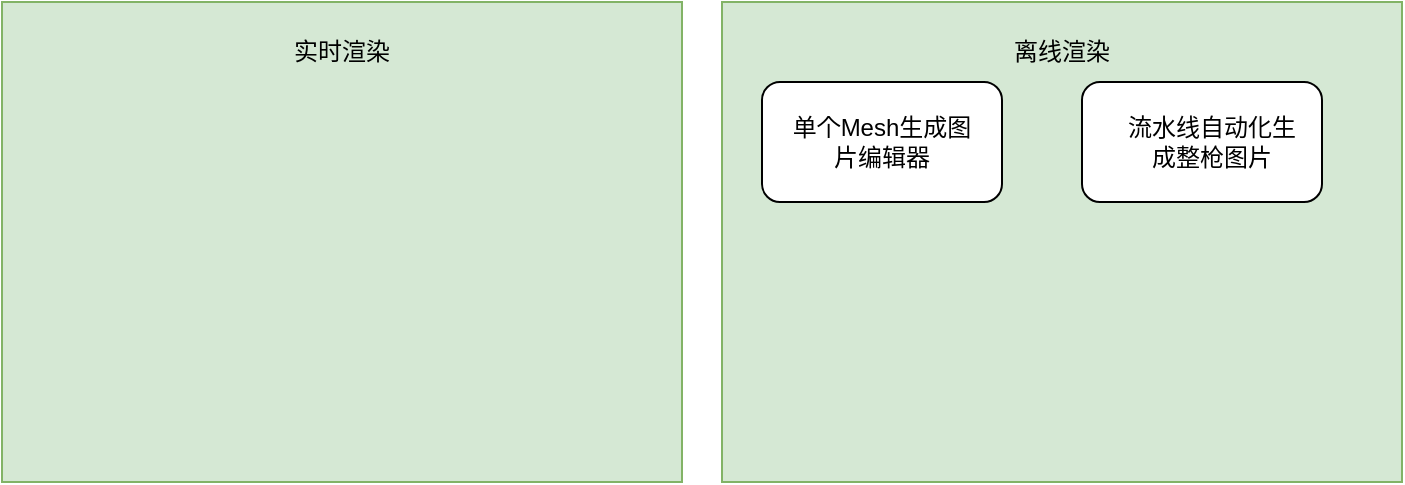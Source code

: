 <mxfile version="16.2.4" type="github">
  <diagram id="O_gt03hDVKV7DUXif5dQ" name="Page-1">
    <mxGraphModel dx="1178" dy="641" grid="1" gridSize="10" guides="1" tooltips="1" connect="1" arrows="1" fold="1" page="1" pageScale="1" pageWidth="827" pageHeight="1169" math="0" shadow="0">
      <root>
        <mxCell id="0" />
        <mxCell id="1" parent="0" />
        <mxCell id="dRS1vSFEmsA6nEb2G2MO-1" value="" style="rounded=0;whiteSpace=wrap;html=1;fillColor=#d5e8d4;strokeColor=#82b366;" vertex="1" parent="1">
          <mxGeometry x="80" y="110" width="340" height="240" as="geometry" />
        </mxCell>
        <mxCell id="dRS1vSFEmsA6nEb2G2MO-2" value="实时渲染" style="text;html=1;strokeColor=none;fillColor=none;align=center;verticalAlign=middle;whiteSpace=wrap;rounded=0;" vertex="1" parent="1">
          <mxGeometry x="220" y="120" width="60" height="30" as="geometry" />
        </mxCell>
        <mxCell id="dRS1vSFEmsA6nEb2G2MO-3" value="" style="rounded=0;whiteSpace=wrap;html=1;fillColor=#d5e8d4;strokeColor=#82b366;" vertex="1" parent="1">
          <mxGeometry x="440" y="110" width="340" height="240" as="geometry" />
        </mxCell>
        <mxCell id="dRS1vSFEmsA6nEb2G2MO-4" value="离线渲染" style="text;html=1;strokeColor=none;fillColor=none;align=center;verticalAlign=middle;whiteSpace=wrap;rounded=0;" vertex="1" parent="1">
          <mxGeometry x="580" y="120" width="60" height="30" as="geometry" />
        </mxCell>
        <mxCell id="dRS1vSFEmsA6nEb2G2MO-5" value="" style="rounded=1;whiteSpace=wrap;html=1;" vertex="1" parent="1">
          <mxGeometry x="460" y="150" width="120" height="60" as="geometry" />
        </mxCell>
        <mxCell id="dRS1vSFEmsA6nEb2G2MO-6" value="单个Mesh生成图片编辑器" style="text;html=1;strokeColor=none;fillColor=none;align=center;verticalAlign=middle;whiteSpace=wrap;rounded=0;" vertex="1" parent="1">
          <mxGeometry x="470" y="160" width="100" height="40" as="geometry" />
        </mxCell>
        <mxCell id="dRS1vSFEmsA6nEb2G2MO-7" value="" style="rounded=1;whiteSpace=wrap;html=1;" vertex="1" parent="1">
          <mxGeometry x="620" y="150" width="120" height="60" as="geometry" />
        </mxCell>
        <mxCell id="dRS1vSFEmsA6nEb2G2MO-8" value="流水线自动化生成整枪图片" style="text;html=1;strokeColor=none;fillColor=none;align=center;verticalAlign=middle;whiteSpace=wrap;rounded=0;" vertex="1" parent="1">
          <mxGeometry x="640" y="160" width="90" height="40" as="geometry" />
        </mxCell>
      </root>
    </mxGraphModel>
  </diagram>
</mxfile>
